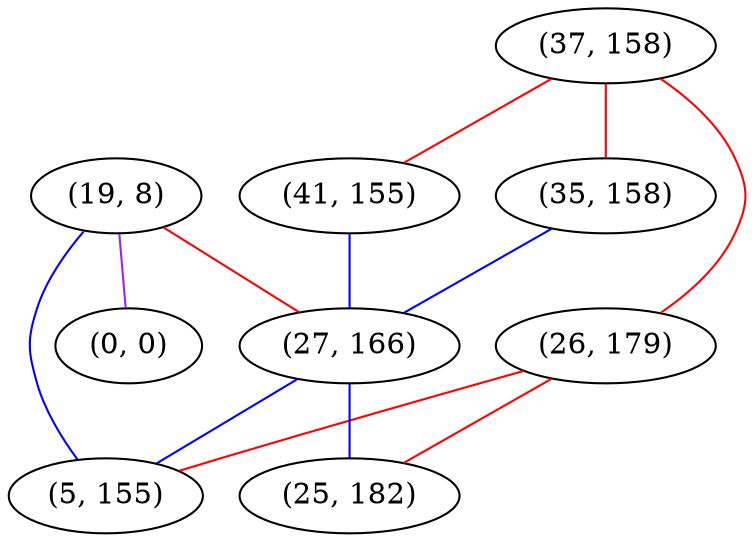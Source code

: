 graph "" {
"(37, 158)";
"(19, 8)";
"(41, 155)";
"(26, 179)";
"(35, 158)";
"(0, 0)";
"(27, 166)";
"(5, 155)";
"(25, 182)";
"(37, 158)" -- "(41, 155)"  [color=red, key=0, weight=1];
"(37, 158)" -- "(26, 179)"  [color=red, key=0, weight=1];
"(37, 158)" -- "(35, 158)"  [color=red, key=0, weight=1];
"(19, 8)" -- "(0, 0)"  [color=purple, key=0, weight=4];
"(19, 8)" -- "(27, 166)"  [color=red, key=0, weight=1];
"(19, 8)" -- "(5, 155)"  [color=blue, key=0, weight=3];
"(41, 155)" -- "(27, 166)"  [color=blue, key=0, weight=3];
"(26, 179)" -- "(25, 182)"  [color=red, key=0, weight=1];
"(26, 179)" -- "(5, 155)"  [color=red, key=0, weight=1];
"(35, 158)" -- "(27, 166)"  [color=blue, key=0, weight=3];
"(27, 166)" -- "(25, 182)"  [color=blue, key=0, weight=3];
"(27, 166)" -- "(5, 155)"  [color=blue, key=0, weight=3];
}
